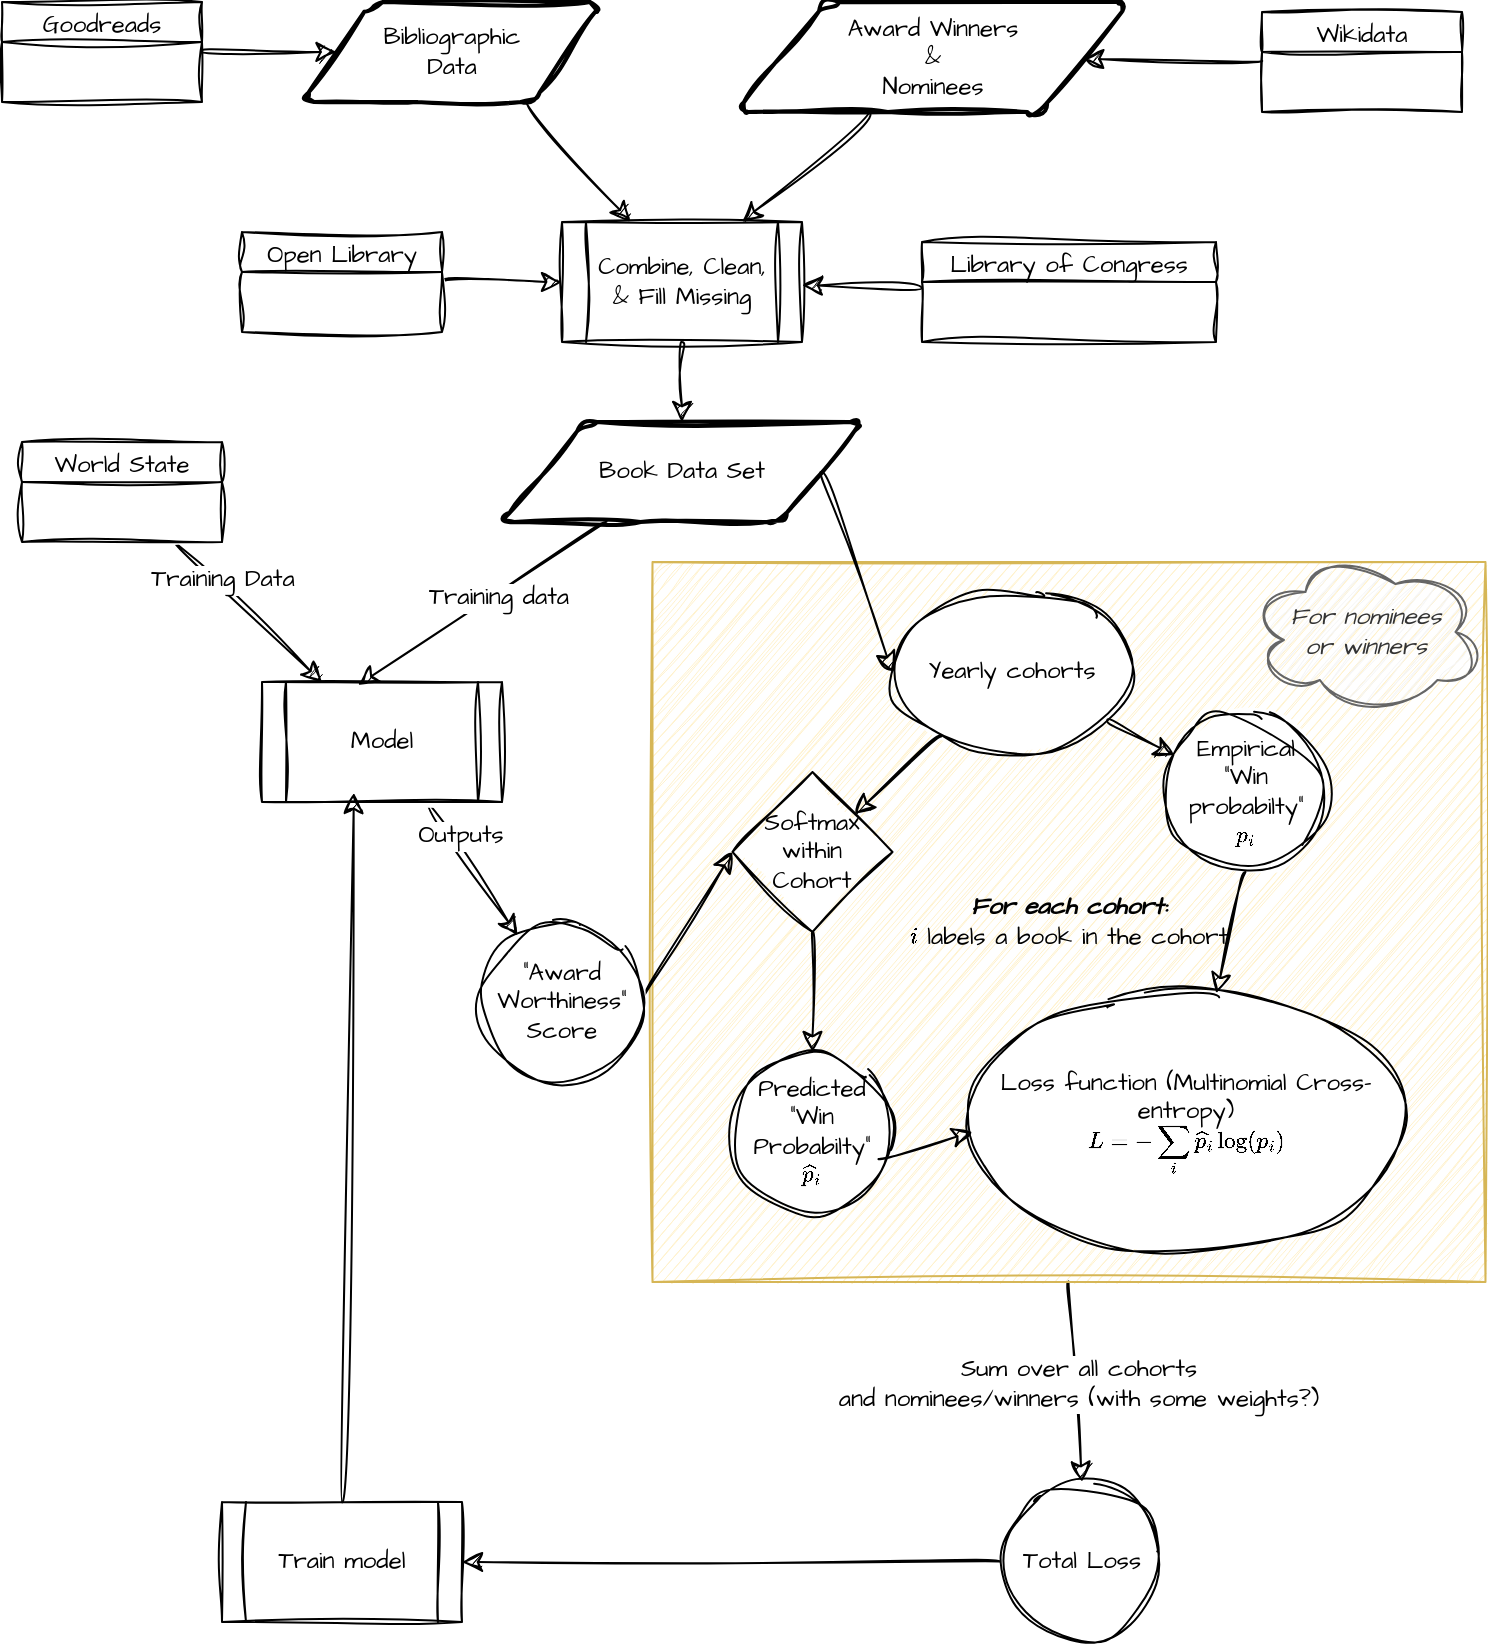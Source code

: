 <mxfile version="27.0.5">
  <diagram name="Page-1" id="c7558073-3199-34d8-9f00-42111426c3f3">
    <mxGraphModel dx="1455" dy="1125" grid="1" gridSize="10" guides="1" tooltips="1" connect="1" arrows="1" fold="1" page="1" pageScale="1" pageWidth="826" pageHeight="1169" background="none" math="1" shadow="0">
      <root>
        <mxCell id="0" />
        <mxCell id="1" parent="0" />
        <mxCell id="1W3b3c9c0iF8S0SqJw5X-147" style="edgeStyle=none;curved=1;rounded=0;sketch=1;hachureGap=4;jiggle=2;curveFitting=1;orthogonalLoop=1;jettySize=auto;html=1;exitX=0.5;exitY=1;exitDx=0;exitDy=0;fontFamily=Architects Daughter;fontSource=https%3A%2F%2Ffonts.googleapis.com%2Fcss%3Ffamily%3DArchitects%2BDaughter;fontSize=12;startSize=8;endSize=8;entryX=0.5;entryY=0;entryDx=0;entryDy=0;" edge="1" parent="1" source="1W3b3c9c0iF8S0SqJw5X-145" target="1W3b3c9c0iF8S0SqJw5X-149">
          <mxGeometry relative="1" as="geometry">
            <mxPoint x="728" y="740" as="targetPoint" />
          </mxGeometry>
        </mxCell>
        <mxCell id="1W3b3c9c0iF8S0SqJw5X-148" value="Sum over all cohorts&lt;div&gt;and nominees/winners (with some weights?)&lt;/div&gt;" style="edgeLabel;html=1;align=center;verticalAlign=middle;resizable=0;points=[];fontSize=12;sketch=1;hachureGap=4;jiggle=2;curveFitting=1;fontFamily=Architects Daughter;fontSource=https%3A%2F%2Ffonts.googleapis.com%2Fcss%3Ffamily%3DArchitects%2BDaughter;" vertex="1" connectable="0" parent="1W3b3c9c0iF8S0SqJw5X-147">
          <mxGeometry x="0.011" y="1" relative="1" as="geometry">
            <mxPoint as="offset" />
          </mxGeometry>
        </mxCell>
        <mxCell id="1W3b3c9c0iF8S0SqJw5X-145" value="&lt;i&gt;&lt;b&gt;For each cohort:&lt;/b&gt;&lt;/i&gt;&lt;div&gt;`i` labels a book in the cohort&lt;/div&gt;" style="whiteSpace=wrap;html=1;aspect=fixed;sketch=1;hachureGap=4;jiggle=2;curveFitting=1;fontFamily=Architects Daughter;fontSource=https%3A%2F%2Ffonts.googleapis.com%2Fcss%3Ffamily%3DArchitects%2BDaughter;container=1;fillColor=#fff2cc;strokeColor=#d6b656;glass=0;" vertex="1" parent="1">
          <mxGeometry x="385.25" y="330" width="416.5" height="360" as="geometry" />
        </mxCell>
        <mxCell id="1W3b3c9c0iF8S0SqJw5X-131" value="Softmax&lt;div&gt;within&lt;/div&gt;&lt;div&gt;Cohort&lt;/div&gt;" style="rhombus;whiteSpace=wrap;html=1;sketch=1;hachureGap=4;jiggle=2;curveFitting=1;fontFamily=Architects Daughter;fontSource=https%3A%2F%2Ffonts.googleapis.com%2Fcss%3Ffamily%3DArchitects%2BDaughter;" vertex="1" parent="1W3b3c9c0iF8S0SqJw5X-145">
          <mxGeometry x="40" y="105" width="80" height="80" as="geometry" />
        </mxCell>
        <mxCell id="1W3b3c9c0iF8S0SqJw5X-136" value="Loss function (Multinomial Cross-entropy)&lt;div&gt;&lt;div&gt;`L = - \sum_i \hat{p}_i \log(p_i)`&lt;/div&gt;&lt;/div&gt;" style="ellipse;whiteSpace=wrap;html=1;sketch=1;hachureGap=4;jiggle=2;curveFitting=1;fontFamily=Architects Daughter;fontSource=https%3A%2F%2Ffonts.googleapis.com%2Fcss%3Ffamily%3DArchitects%2BDaughter;" vertex="1" parent="1W3b3c9c0iF8S0SqJw5X-145">
          <mxGeometry x="156.5" y="215" width="220" height="130" as="geometry" />
        </mxCell>
        <mxCell id="1W3b3c9c0iF8S0SqJw5X-134" value="Predicted &quot;Win Probabilty&quot;&lt;div&gt;`\hat{p}_i`&lt;/div&gt;" style="ellipse;whiteSpace=wrap;html=1;aspect=fixed;sketch=1;hachureGap=4;jiggle=2;curveFitting=1;fontFamily=Architects Daughter;fontSource=https%3A%2F%2Ffonts.googleapis.com%2Fcss%3Ffamily%3DArchitects%2BDaughter;" vertex="1" parent="1W3b3c9c0iF8S0SqJw5X-145">
          <mxGeometry x="40" y="245" width="80" height="80" as="geometry" />
        </mxCell>
        <mxCell id="1W3b3c9c0iF8S0SqJw5X-138" style="edgeStyle=none;curved=1;rounded=0;sketch=1;hachureGap=4;jiggle=2;curveFitting=1;orthogonalLoop=1;jettySize=auto;html=1;exitX=0.913;exitY=0.669;exitDx=0;exitDy=0;fontFamily=Architects Daughter;fontSource=https%3A%2F%2Ffonts.googleapis.com%2Fcss%3Ffamily%3DArchitects%2BDaughter;fontSize=12;startSize=8;endSize=8;exitPerimeter=0;" edge="1" parent="1W3b3c9c0iF8S0SqJw5X-145" source="1W3b3c9c0iF8S0SqJw5X-134">
          <mxGeometry relative="1" as="geometry">
            <mxPoint x="160" y="285" as="targetPoint" />
          </mxGeometry>
        </mxCell>
        <mxCell id="1W3b3c9c0iF8S0SqJw5X-141" value="Empirical&lt;div&gt;&quot;Win probabilty&quot;&lt;/div&gt;&lt;div&gt;`p_i`&lt;/div&gt;" style="ellipse;whiteSpace=wrap;html=1;aspect=fixed;sketch=1;hachureGap=4;jiggle=2;curveFitting=1;fontFamily=Architects Daughter;fontSource=https%3A%2F%2Ffonts.googleapis.com%2Fcss%3Ffamily%3DArchitects%2BDaughter;" vertex="1" parent="1W3b3c9c0iF8S0SqJw5X-145">
          <mxGeometry x="256.5" y="75" width="80" height="80" as="geometry" />
        </mxCell>
        <mxCell id="1W3b3c9c0iF8S0SqJw5X-143" style="edgeStyle=none;curved=1;rounded=0;sketch=1;hachureGap=4;jiggle=2;curveFitting=1;orthogonalLoop=1;jettySize=auto;html=1;exitX=0.5;exitY=1;exitDx=0;exitDy=0;fontFamily=Architects Daughter;fontSource=https%3A%2F%2Ffonts.googleapis.com%2Fcss%3Ffamily%3DArchitects%2BDaughter;fontSize=12;startSize=8;endSize=8;" edge="1" parent="1W3b3c9c0iF8S0SqJw5X-145" source="1W3b3c9c0iF8S0SqJw5X-141" target="1W3b3c9c0iF8S0SqJw5X-136">
          <mxGeometry relative="1" as="geometry" />
        </mxCell>
        <mxCell id="1W3b3c9c0iF8S0SqJw5X-129" value="Yearly cohorts" style="ellipse;whiteSpace=wrap;html=1;sketch=1;hachureGap=4;jiggle=2;curveFitting=1;fontFamily=Architects Daughter;fontSource=https%3A%2F%2Ffonts.googleapis.com%2Fcss%3Ffamily%3DArchitects%2BDaughter;" vertex="1" parent="1W3b3c9c0iF8S0SqJw5X-145">
          <mxGeometry x="120" y="15" width="120" height="80" as="geometry" />
        </mxCell>
        <mxCell id="1W3b3c9c0iF8S0SqJw5X-135" style="edgeStyle=none;curved=1;rounded=0;sketch=1;hachureGap=4;jiggle=2;curveFitting=1;orthogonalLoop=1;jettySize=auto;html=1;entryX=0.5;entryY=0;entryDx=0;entryDy=0;fontFamily=Architects Daughter;fontSource=https%3A%2F%2Ffonts.googleapis.com%2Fcss%3Ffamily%3DArchitects%2BDaughter;fontSize=12;startSize=8;endSize=8;" edge="1" parent="1W3b3c9c0iF8S0SqJw5X-145" source="1W3b3c9c0iF8S0SqJw5X-131" target="1W3b3c9c0iF8S0SqJw5X-134">
          <mxGeometry relative="1" as="geometry" />
        </mxCell>
        <mxCell id="1W3b3c9c0iF8S0SqJw5X-133" style="edgeStyle=none;curved=1;rounded=0;sketch=1;hachureGap=4;jiggle=2;curveFitting=1;orthogonalLoop=1;jettySize=auto;html=1;fontFamily=Architects Daughter;fontSource=https%3A%2F%2Ffonts.googleapis.com%2Fcss%3Ffamily%3DArchitects%2BDaughter;fontSize=12;startSize=8;endSize=8;" edge="1" parent="1W3b3c9c0iF8S0SqJw5X-145" source="1W3b3c9c0iF8S0SqJw5X-129" target="1W3b3c9c0iF8S0SqJw5X-131">
          <mxGeometry relative="1" as="geometry" />
        </mxCell>
        <mxCell id="1W3b3c9c0iF8S0SqJw5X-142" style="edgeStyle=none;curved=1;rounded=0;sketch=1;hachureGap=4;jiggle=2;curveFitting=1;orthogonalLoop=1;jettySize=auto;html=1;fontFamily=Architects Daughter;fontSource=https%3A%2F%2Ffonts.googleapis.com%2Fcss%3Ffamily%3DArchitects%2BDaughter;fontSize=12;startSize=8;endSize=8;" edge="1" parent="1W3b3c9c0iF8S0SqJw5X-145" source="1W3b3c9c0iF8S0SqJw5X-129" target="1W3b3c9c0iF8S0SqJw5X-141">
          <mxGeometry relative="1" as="geometry" />
        </mxCell>
        <mxCell id="1W3b3c9c0iF8S0SqJw5X-146" value="&lt;i&gt;For nominees&lt;/i&gt;&lt;div&gt;&lt;i&gt;or winners&lt;/i&gt;&lt;/div&gt;" style="ellipse;shape=cloud;whiteSpace=wrap;html=1;sketch=1;hachureGap=4;jiggle=2;curveFitting=1;fontFamily=Architects Daughter;fontSource=https%3A%2F%2Ffonts.googleapis.com%2Fcss%3Ffamily%3DArchitects%2BDaughter;fillColor=#f5f5f5;fontColor=#333333;strokeColor=#666666;shadow=0;" vertex="1" parent="1W3b3c9c0iF8S0SqJw5X-145">
          <mxGeometry x="296.5" y="-5" width="120" height="80" as="geometry" />
        </mxCell>
        <mxCell id="1W3b3c9c0iF8S0SqJw5X-113" style="edgeStyle=none;curved=1;rounded=0;sketch=1;hachureGap=4;jiggle=2;curveFitting=1;orthogonalLoop=1;jettySize=auto;html=1;exitX=0.75;exitY=1;exitDx=0;exitDy=0;fontFamily=Architects Daughter;fontSource=https%3A%2F%2Ffonts.googleapis.com%2Fcss%3Ffamily%3DArchitects%2BDaughter;fontSize=12;startSize=8;endSize=8;" edge="1" parent="1" source="1W3b3c9c0iF8S0SqJw5X-99" target="1W3b3c9c0iF8S0SqJw5X-112">
          <mxGeometry relative="1" as="geometry" />
        </mxCell>
        <mxCell id="1W3b3c9c0iF8S0SqJw5X-99" value="Bibliographic&lt;div&gt;Data&lt;/div&gt;" style="shape=parallelogram;html=1;strokeWidth=2;perimeter=parallelogramPerimeter;whiteSpace=wrap;rounded=1;arcSize=12;size=0.23;sketch=1;hachureGap=4;jiggle=2;curveFitting=1;fontFamily=Architects Daughter;fontSource=https%3A%2F%2Ffonts.googleapis.com%2Fcss%3Ffamily%3DArchitects%2BDaughter;" vertex="1" parent="1">
          <mxGeometry x="210" y="50" width="150" height="50" as="geometry" />
        </mxCell>
        <mxCell id="1W3b3c9c0iF8S0SqJw5X-110" style="edgeStyle=none;curved=1;rounded=0;sketch=1;hachureGap=4;jiggle=2;curveFitting=1;orthogonalLoop=1;jettySize=auto;html=1;fontFamily=Architects Daughter;fontSource=https%3A%2F%2Ffonts.googleapis.com%2Fcss%3Ffamily%3DArchitects%2BDaughter;fontSize=12;startSize=8;endSize=8;" edge="1" parent="1" source="1W3b3c9c0iF8S0SqJw5X-101" target="1W3b3c9c0iF8S0SqJw5X-99">
          <mxGeometry relative="1" as="geometry" />
        </mxCell>
        <mxCell id="1W3b3c9c0iF8S0SqJw5X-101" value="Goodreads" style="swimlane;fontStyle=0;childLayout=stackLayout;horizontal=1;startSize=20;fillColor=#ffffff;horizontalStack=0;resizeParent=1;resizeParentMax=0;resizeLast=0;collapsible=0;marginBottom=0;swimlaneFillColor=#ffffff;sketch=1;hachureGap=4;jiggle=2;curveFitting=1;fontFamily=Architects Daughter;fontSource=https%3A%2F%2Ffonts.googleapis.com%2Fcss%3Ffamily%3DArchitects%2BDaughter;" vertex="1" parent="1">
          <mxGeometry x="60" y="50" width="100" height="50" as="geometry" />
        </mxCell>
        <mxCell id="1W3b3c9c0iF8S0SqJw5X-115" style="edgeStyle=none;curved=1;rounded=0;sketch=1;hachureGap=4;jiggle=2;curveFitting=1;orthogonalLoop=1;jettySize=auto;html=1;fontFamily=Architects Daughter;fontSource=https%3A%2F%2Ffonts.googleapis.com%2Fcss%3Ffamily%3DArchitects%2BDaughter;fontSize=12;startSize=8;endSize=8;" edge="1" parent="1" source="1W3b3c9c0iF8S0SqJw5X-102" target="1W3b3c9c0iF8S0SqJw5X-112">
          <mxGeometry relative="1" as="geometry" />
        </mxCell>
        <mxCell id="1W3b3c9c0iF8S0SqJw5X-102" value="Open Library" style="swimlane;fontStyle=0;childLayout=stackLayout;horizontal=1;startSize=20;fillColor=#ffffff;horizontalStack=0;resizeParent=1;resizeParentMax=0;resizeLast=0;collapsible=0;marginBottom=0;swimlaneFillColor=#ffffff;sketch=1;hachureGap=4;jiggle=2;curveFitting=1;fontFamily=Architects Daughter;fontSource=https%3A%2F%2Ffonts.googleapis.com%2Fcss%3Ffamily%3DArchitects%2BDaughter;" vertex="1" parent="1">
          <mxGeometry x="180" y="165" width="100" height="50" as="geometry" />
        </mxCell>
        <mxCell id="1W3b3c9c0iF8S0SqJw5X-116" style="edgeStyle=none;curved=1;rounded=0;sketch=1;hachureGap=4;jiggle=2;curveFitting=1;orthogonalLoop=1;jettySize=auto;html=1;fontFamily=Architects Daughter;fontSource=https%3A%2F%2Ffonts.googleapis.com%2Fcss%3Ffamily%3DArchitects%2BDaughter;fontSize=12;startSize=8;endSize=8;" edge="1" parent="1" source="1W3b3c9c0iF8S0SqJw5X-103" target="1W3b3c9c0iF8S0SqJw5X-112">
          <mxGeometry relative="1" as="geometry" />
        </mxCell>
        <mxCell id="1W3b3c9c0iF8S0SqJw5X-103" value="Library of Congress" style="swimlane;fontStyle=0;childLayout=stackLayout;horizontal=1;startSize=20;fillColor=#ffffff;horizontalStack=0;resizeParent=1;resizeParentMax=0;resizeLast=0;collapsible=0;marginBottom=0;swimlaneFillColor=#ffffff;sketch=1;hachureGap=4;jiggle=2;curveFitting=1;fontFamily=Architects Daughter;fontSource=https%3A%2F%2Ffonts.googleapis.com%2Fcss%3Ffamily%3DArchitects%2BDaughter;" vertex="1" parent="1">
          <mxGeometry x="520" y="170" width="147" height="50" as="geometry" />
        </mxCell>
        <mxCell id="1W3b3c9c0iF8S0SqJw5X-114" style="edgeStyle=none;curved=1;rounded=0;sketch=1;hachureGap=4;jiggle=2;curveFitting=1;orthogonalLoop=1;jettySize=auto;html=1;entryX=0.75;entryY=0;entryDx=0;entryDy=0;fontFamily=Architects Daughter;fontSource=https%3A%2F%2Ffonts.googleapis.com%2Fcss%3Ffamily%3DArchitects%2BDaughter;fontSize=12;startSize=8;endSize=8;" edge="1" parent="1" source="1W3b3c9c0iF8S0SqJw5X-107" target="1W3b3c9c0iF8S0SqJw5X-112">
          <mxGeometry relative="1" as="geometry" />
        </mxCell>
        <mxCell id="1W3b3c9c0iF8S0SqJw5X-107" value="Award Winners&lt;div&gt;&amp;amp;&lt;/div&gt;&lt;div&gt;Nominees&lt;/div&gt;" style="shape=parallelogram;html=1;strokeWidth=2;perimeter=parallelogramPerimeter;whiteSpace=wrap;rounded=1;arcSize=12;size=0.23;sketch=1;hachureGap=4;jiggle=2;curveFitting=1;fontFamily=Architects Daughter;fontSource=https%3A%2F%2Ffonts.googleapis.com%2Fcss%3Ffamily%3DArchitects%2BDaughter;" vertex="1" parent="1">
          <mxGeometry x="427" y="50" width="197" height="55" as="geometry" />
        </mxCell>
        <mxCell id="1W3b3c9c0iF8S0SqJw5X-111" style="edgeStyle=none;curved=1;rounded=0;sketch=1;hachureGap=4;jiggle=2;curveFitting=1;orthogonalLoop=1;jettySize=auto;html=1;fontFamily=Architects Daughter;fontSource=https%3A%2F%2Ffonts.googleapis.com%2Fcss%3Ffamily%3DArchitects%2BDaughter;fontSize=12;startSize=8;endSize=8;" edge="1" parent="1" source="1W3b3c9c0iF8S0SqJw5X-108" target="1W3b3c9c0iF8S0SqJw5X-107">
          <mxGeometry relative="1" as="geometry" />
        </mxCell>
        <mxCell id="1W3b3c9c0iF8S0SqJw5X-108" value="Wikidata" style="swimlane;fontStyle=0;childLayout=stackLayout;horizontal=1;startSize=20;fillColor=#ffffff;horizontalStack=0;resizeParent=1;resizeParentMax=0;resizeLast=0;collapsible=0;marginBottom=0;swimlaneFillColor=#ffffff;sketch=1;hachureGap=4;jiggle=2;curveFitting=1;fontFamily=Architects Daughter;fontSource=https%3A%2F%2Ffonts.googleapis.com%2Fcss%3Ffamily%3DArchitects%2BDaughter;" vertex="1" parent="1">
          <mxGeometry x="690" y="55" width="100" height="50" as="geometry" />
        </mxCell>
        <mxCell id="1W3b3c9c0iF8S0SqJw5X-118" style="edgeStyle=none;curved=1;rounded=0;sketch=1;hachureGap=4;jiggle=2;curveFitting=1;orthogonalLoop=1;jettySize=auto;html=1;entryX=0.5;entryY=0;entryDx=0;entryDy=0;fontFamily=Architects Daughter;fontSource=https%3A%2F%2Ffonts.googleapis.com%2Fcss%3Ffamily%3DArchitects%2BDaughter;fontSize=12;startSize=8;endSize=8;" edge="1" parent="1" source="1W3b3c9c0iF8S0SqJw5X-112" target="1W3b3c9c0iF8S0SqJw5X-117">
          <mxGeometry relative="1" as="geometry" />
        </mxCell>
        <mxCell id="1W3b3c9c0iF8S0SqJw5X-112" value="Combine, Clean,&lt;div&gt;&amp;amp; Fill Missing&lt;/div&gt;" style="shape=process;whiteSpace=wrap;html=1;backgroundOutline=1;sketch=1;hachureGap=4;jiggle=2;curveFitting=1;fontFamily=Architects Daughter;fontSource=https%3A%2F%2Ffonts.googleapis.com%2Fcss%3Ffamily%3DArchitects%2BDaughter;" vertex="1" parent="1">
          <mxGeometry x="340" y="160" width="120" height="60" as="geometry" />
        </mxCell>
        <mxCell id="1W3b3c9c0iF8S0SqJw5X-130" style="edgeStyle=none;curved=1;rounded=0;sketch=1;hachureGap=4;jiggle=2;curveFitting=1;orthogonalLoop=1;jettySize=auto;html=1;exitX=1;exitY=0.5;exitDx=0;exitDy=0;entryX=0;entryY=0.5;entryDx=0;entryDy=0;fontFamily=Architects Daughter;fontSource=https%3A%2F%2Ffonts.googleapis.com%2Fcss%3Ffamily%3DArchitects%2BDaughter;fontSize=12;startSize=8;endSize=8;" edge="1" parent="1" source="1W3b3c9c0iF8S0SqJw5X-117" target="1W3b3c9c0iF8S0SqJw5X-129">
          <mxGeometry relative="1" as="geometry" />
        </mxCell>
        <mxCell id="1W3b3c9c0iF8S0SqJw5X-117" value="Book Data Set" style="shape=parallelogram;html=1;strokeWidth=2;perimeter=parallelogramPerimeter;whiteSpace=wrap;rounded=1;arcSize=12;size=0.23;sketch=1;hachureGap=4;jiggle=2;curveFitting=1;fontFamily=Architects Daughter;fontSource=https%3A%2F%2Ffonts.googleapis.com%2Fcss%3Ffamily%3DArchitects%2BDaughter;" vertex="1" parent="1">
          <mxGeometry x="310" y="260" width="180" height="50" as="geometry" />
        </mxCell>
        <mxCell id="1W3b3c9c0iF8S0SqJw5X-127" style="edgeStyle=none;curved=1;rounded=0;sketch=1;hachureGap=4;jiggle=2;curveFitting=1;orthogonalLoop=1;jettySize=auto;html=1;exitX=0.692;exitY=1.008;exitDx=0;exitDy=0;fontFamily=Architects Daughter;fontSource=https%3A%2F%2Ffonts.googleapis.com%2Fcss%3Ffamily%3DArchitects%2BDaughter;fontSize=12;startSize=8;endSize=8;exitPerimeter=0;" edge="1" parent="1" source="1W3b3c9c0iF8S0SqJw5X-119" target="1W3b3c9c0iF8S0SqJw5X-126">
          <mxGeometry relative="1" as="geometry" />
        </mxCell>
        <mxCell id="1W3b3c9c0iF8S0SqJw5X-128" value="Outputs" style="edgeLabel;html=1;align=center;verticalAlign=middle;resizable=0;points=[];fontSize=12;sketch=1;hachureGap=4;jiggle=2;curveFitting=1;fontFamily=Architects Daughter;fontSource=https%3A%2F%2Ffonts.googleapis.com%2Fcss%3Ffamily%3DArchitects%2BDaughter;" vertex="1" connectable="0" parent="1W3b3c9c0iF8S0SqJw5X-127">
          <mxGeometry x="-0.467" y="4" relative="1" as="geometry">
            <mxPoint y="1" as="offset" />
          </mxGeometry>
        </mxCell>
        <mxCell id="1W3b3c9c0iF8S0SqJw5X-119" value="Model" style="shape=process;whiteSpace=wrap;html=1;backgroundOutline=1;sketch=1;hachureGap=4;jiggle=2;curveFitting=1;fontFamily=Architects Daughter;fontSource=https%3A%2F%2Ffonts.googleapis.com%2Fcss%3Ffamily%3DArchitects%2BDaughter;" vertex="1" parent="1">
          <mxGeometry x="190" y="390" width="120" height="60" as="geometry" />
        </mxCell>
        <mxCell id="1W3b3c9c0iF8S0SqJw5X-120" style="edgeStyle=none;curved=1;rounded=0;sketch=1;hachureGap=4;jiggle=2;curveFitting=1;orthogonalLoop=1;jettySize=auto;html=1;entryX=0.4;entryY=0.025;entryDx=0;entryDy=0;entryPerimeter=0;fontFamily=Architects Daughter;fontSource=https%3A%2F%2Ffonts.googleapis.com%2Fcss%3Ffamily%3DArchitects%2BDaughter;fontSize=12;startSize=8;endSize=8;" edge="1" parent="1" source="1W3b3c9c0iF8S0SqJw5X-117" target="1W3b3c9c0iF8S0SqJw5X-119">
          <mxGeometry relative="1" as="geometry" />
        </mxCell>
        <mxCell id="1W3b3c9c0iF8S0SqJw5X-121" value="Training data" style="edgeLabel;html=1;align=center;verticalAlign=middle;resizable=0;points=[];fontSize=12;sketch=1;hachureGap=4;jiggle=2;curveFitting=1;fontFamily=Architects Daughter;fontSource=https%3A%2F%2Ffonts.googleapis.com%2Fcss%3Ffamily%3DArchitects%2BDaughter;" vertex="1" connectable="0" parent="1W3b3c9c0iF8S0SqJw5X-120">
          <mxGeometry x="-0.103" y="2" relative="1" as="geometry">
            <mxPoint as="offset" />
          </mxGeometry>
        </mxCell>
        <mxCell id="1W3b3c9c0iF8S0SqJw5X-123" style="edgeStyle=none;curved=1;rounded=0;sketch=1;hachureGap=4;jiggle=2;curveFitting=1;orthogonalLoop=1;jettySize=auto;html=1;entryX=0.25;entryY=0;entryDx=0;entryDy=0;fontFamily=Architects Daughter;fontSource=https%3A%2F%2Ffonts.googleapis.com%2Fcss%3Ffamily%3DArchitects%2BDaughter;fontSize=12;startSize=8;endSize=8;" edge="1" parent="1" source="1W3b3c9c0iF8S0SqJw5X-122" target="1W3b3c9c0iF8S0SqJw5X-119">
          <mxGeometry relative="1" as="geometry" />
        </mxCell>
        <mxCell id="1W3b3c9c0iF8S0SqJw5X-124" value="Training Data" style="edgeLabel;html=1;align=center;verticalAlign=middle;resizable=0;points=[];fontSize=12;sketch=1;hachureGap=4;jiggle=2;curveFitting=1;fontFamily=Architects Daughter;fontSource=https%3A%2F%2Ffonts.googleapis.com%2Fcss%3Ffamily%3DArchitects%2BDaughter;" vertex="1" connectable="0" parent="1W3b3c9c0iF8S0SqJw5X-123">
          <mxGeometry x="-0.407" y="3" relative="1" as="geometry">
            <mxPoint as="offset" />
          </mxGeometry>
        </mxCell>
        <mxCell id="1W3b3c9c0iF8S0SqJw5X-122" value="World State" style="swimlane;fontStyle=0;childLayout=stackLayout;horizontal=1;startSize=20;fillColor=#ffffff;horizontalStack=0;resizeParent=1;resizeParentMax=0;resizeLast=0;collapsible=0;marginBottom=0;swimlaneFillColor=#ffffff;sketch=1;hachureGap=4;jiggle=2;curveFitting=1;fontFamily=Architects Daughter;fontSource=https%3A%2F%2Ffonts.googleapis.com%2Fcss%3Ffamily%3DArchitects%2BDaughter;" vertex="1" parent="1">
          <mxGeometry x="70" y="270" width="100" height="50" as="geometry" />
        </mxCell>
        <mxCell id="1W3b3c9c0iF8S0SqJw5X-132" style="edgeStyle=none;curved=1;rounded=0;sketch=1;hachureGap=4;jiggle=2;curveFitting=1;orthogonalLoop=1;jettySize=auto;html=1;exitX=1;exitY=0.5;exitDx=0;exitDy=0;entryX=0;entryY=0.5;entryDx=0;entryDy=0;fontFamily=Architects Daughter;fontSource=https%3A%2F%2Ffonts.googleapis.com%2Fcss%3Ffamily%3DArchitects%2BDaughter;fontSize=12;startSize=8;endSize=8;" edge="1" parent="1" source="1W3b3c9c0iF8S0SqJw5X-126" target="1W3b3c9c0iF8S0SqJw5X-131">
          <mxGeometry relative="1" as="geometry" />
        </mxCell>
        <mxCell id="1W3b3c9c0iF8S0SqJw5X-126" value="&quot;Award Worthiness&quot;&lt;div&gt;Score&lt;/div&gt;" style="ellipse;whiteSpace=wrap;html=1;aspect=fixed;sketch=1;hachureGap=4;jiggle=2;curveFitting=1;fontFamily=Architects Daughter;fontSource=https%3A%2F%2Ffonts.googleapis.com%2Fcss%3Ffamily%3DArchitects%2BDaughter;" vertex="1" parent="1">
          <mxGeometry x="300" y="510" width="80" height="80" as="geometry" />
        </mxCell>
        <mxCell id="1W3b3c9c0iF8S0SqJw5X-152" style="edgeStyle=none;curved=1;rounded=0;sketch=1;hachureGap=4;jiggle=2;curveFitting=1;orthogonalLoop=1;jettySize=auto;html=1;exitX=0;exitY=0.5;exitDx=0;exitDy=0;entryX=1;entryY=0.5;entryDx=0;entryDy=0;fontFamily=Architects Daughter;fontSource=https%3A%2F%2Ffonts.googleapis.com%2Fcss%3Ffamily%3DArchitects%2BDaughter;fontSize=12;startSize=8;endSize=8;" edge="1" parent="1" source="1W3b3c9c0iF8S0SqJw5X-149" target="1W3b3c9c0iF8S0SqJw5X-150">
          <mxGeometry relative="1" as="geometry" />
        </mxCell>
        <mxCell id="1W3b3c9c0iF8S0SqJw5X-149" value="Total Loss" style="ellipse;whiteSpace=wrap;html=1;aspect=fixed;sketch=1;hachureGap=4;jiggle=2;curveFitting=1;fontFamily=Architects Daughter;fontSource=https%3A%2F%2Ffonts.googleapis.com%2Fcss%3Ffamily%3DArchitects%2BDaughter;" vertex="1" parent="1">
          <mxGeometry x="560" y="790" width="80" height="80" as="geometry" />
        </mxCell>
        <mxCell id="1W3b3c9c0iF8S0SqJw5X-150" value="Train model" style="shape=process;whiteSpace=wrap;html=1;backgroundOutline=1;sketch=1;hachureGap=4;jiggle=2;curveFitting=1;fontFamily=Architects Daughter;fontSource=https%3A%2F%2Ffonts.googleapis.com%2Fcss%3Ffamily%3DArchitects%2BDaughter;" vertex="1" parent="1">
          <mxGeometry x="170" y="800" width="120" height="60" as="geometry" />
        </mxCell>
        <mxCell id="1W3b3c9c0iF8S0SqJw5X-154" style="edgeStyle=none;curved=1;rounded=0;sketch=1;hachureGap=4;jiggle=2;curveFitting=1;orthogonalLoop=1;jettySize=auto;html=1;exitX=0.5;exitY=0;exitDx=0;exitDy=0;entryX=0.383;entryY=0.925;entryDx=0;entryDy=0;entryPerimeter=0;fontFamily=Architects Daughter;fontSource=https%3A%2F%2Ffonts.googleapis.com%2Fcss%3Ffamily%3DArchitects%2BDaughter;fontSize=12;startSize=8;endSize=8;" edge="1" parent="1" source="1W3b3c9c0iF8S0SqJw5X-150" target="1W3b3c9c0iF8S0SqJw5X-119">
          <mxGeometry relative="1" as="geometry" />
        </mxCell>
      </root>
    </mxGraphModel>
  </diagram>
</mxfile>
